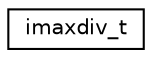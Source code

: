 digraph "Graphical Class Hierarchy"
{
  edge [fontname="Helvetica",fontsize="10",labelfontname="Helvetica",labelfontsize="10"];
  node [fontname="Helvetica",fontsize="10",shape=record];
  rankdir="LR";
  Node0 [label="imaxdiv_t",height=0.2,width=0.4,color="black", fillcolor="white", style="filled",URL="$structimaxdiv__t.html"];
}
